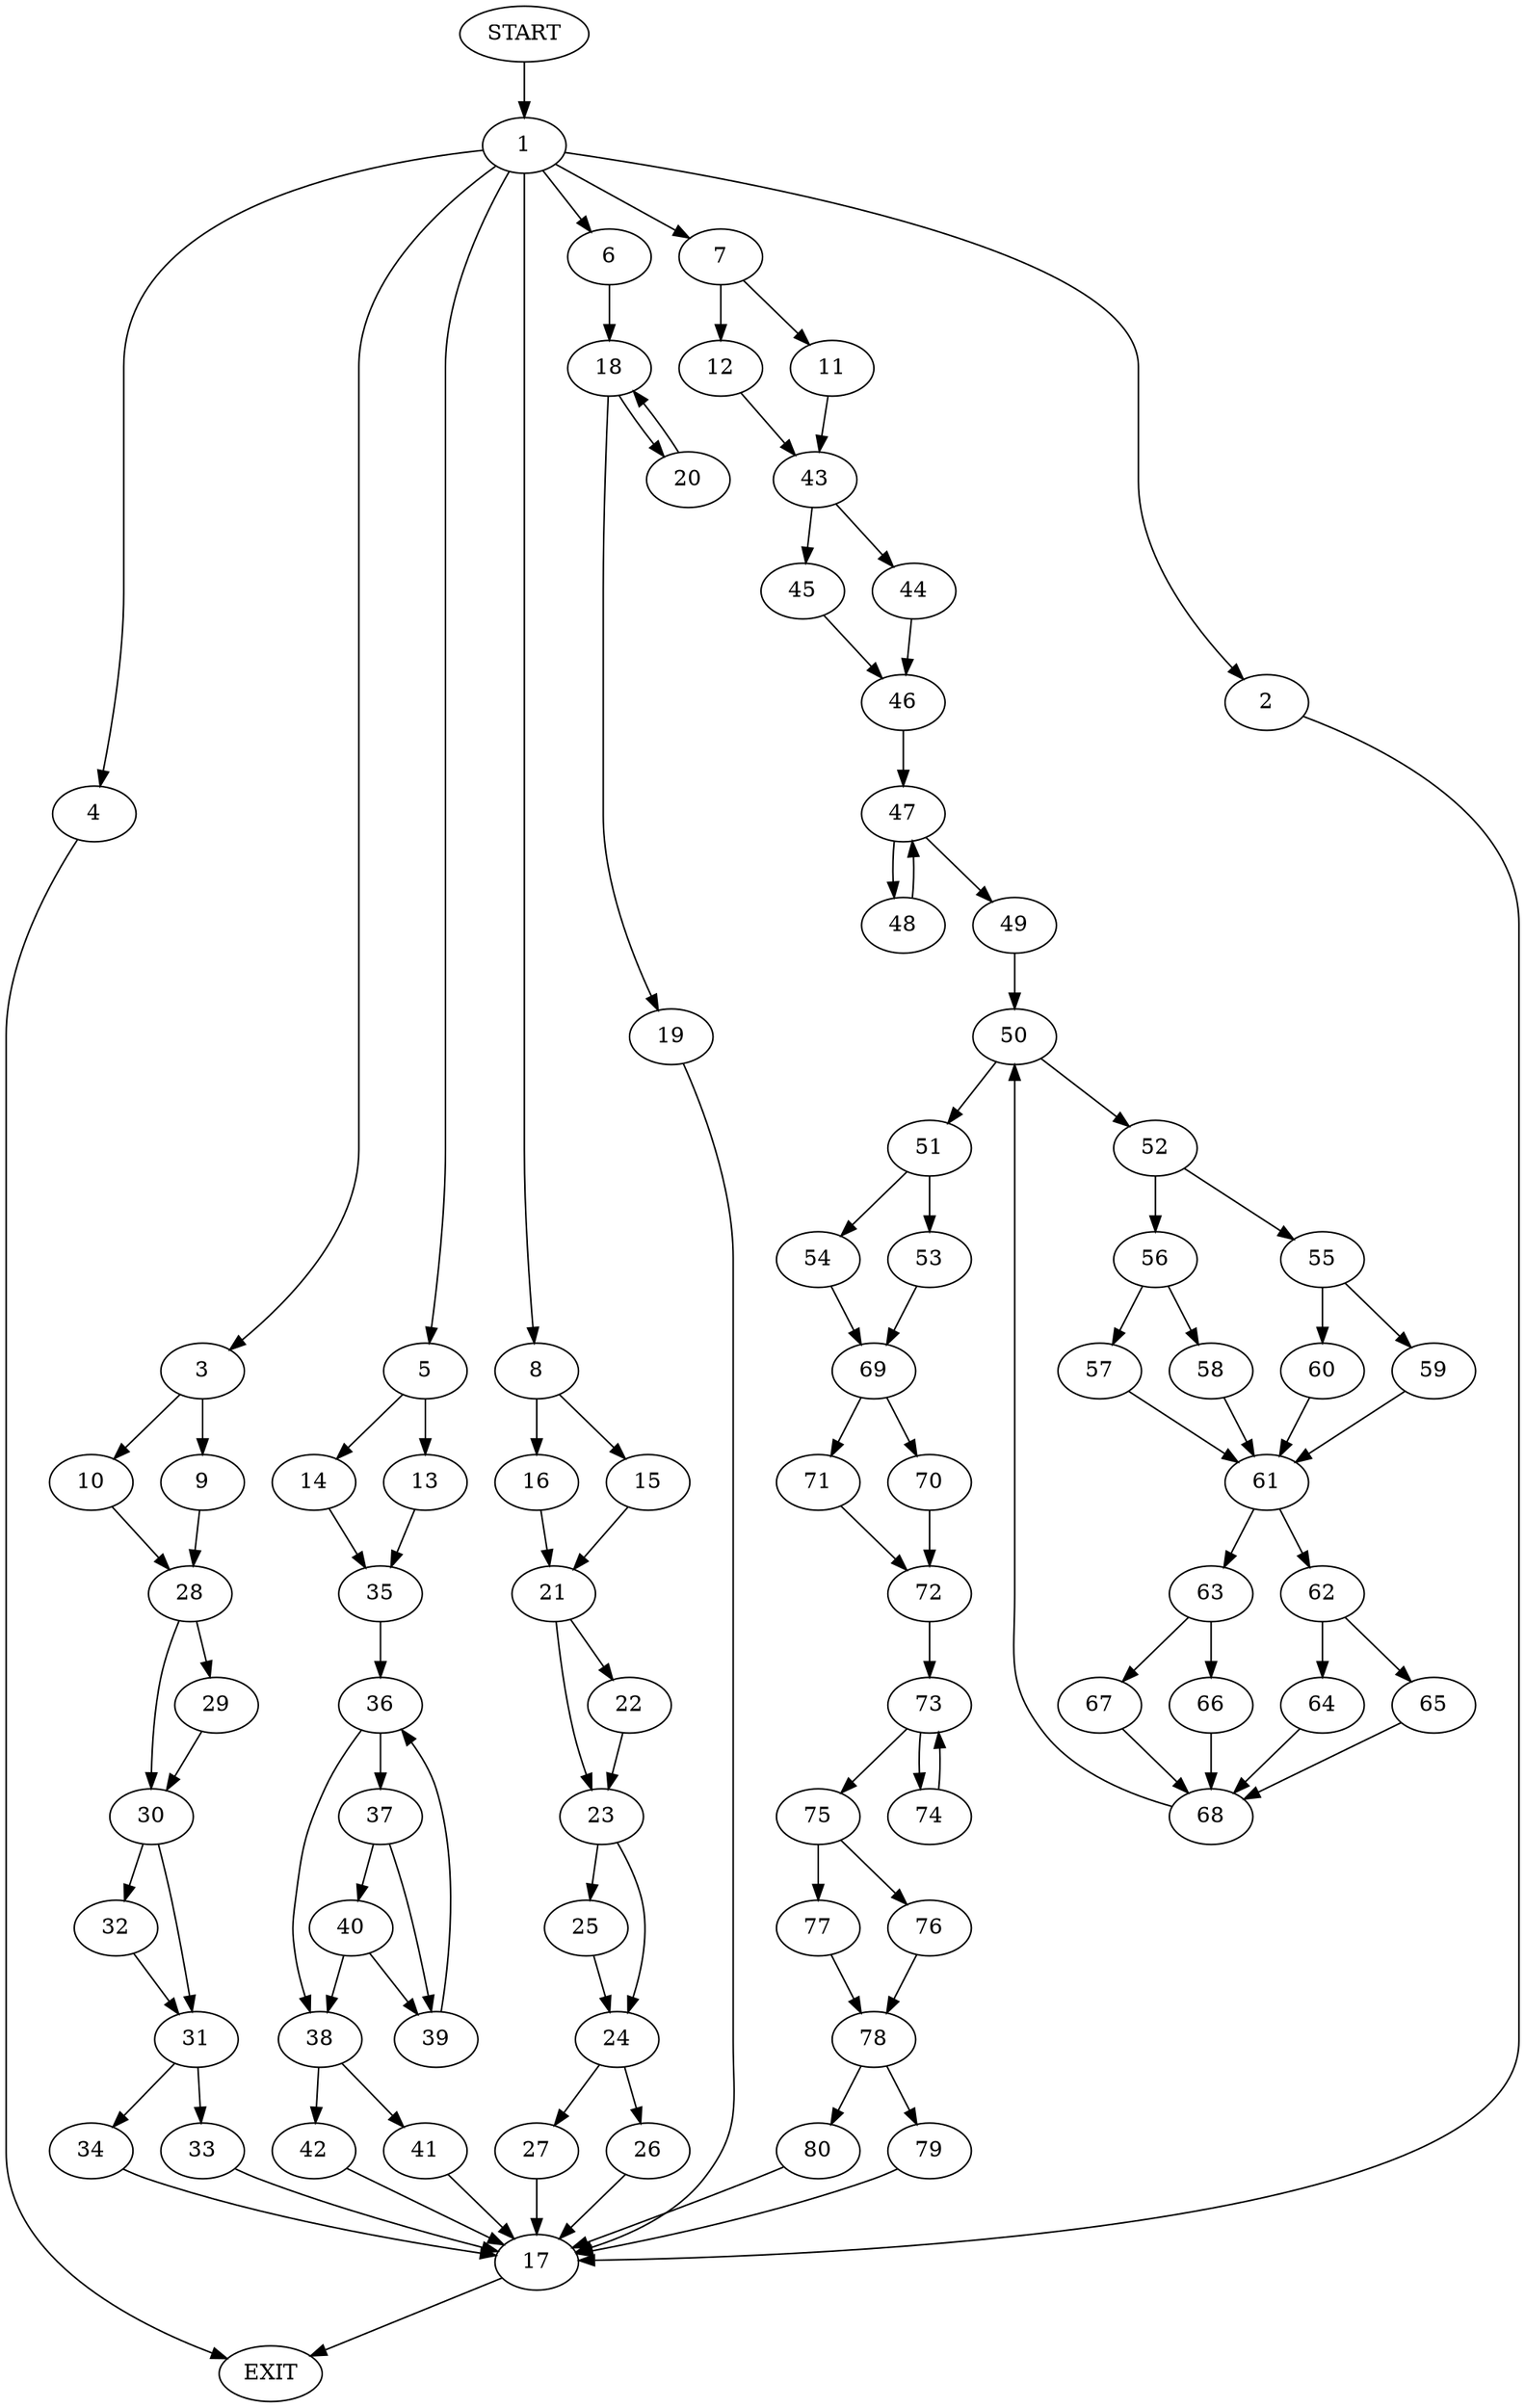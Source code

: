 digraph {
0 [label="START"]
81 [label="EXIT"]
0 -> 1
1 -> 2
1 -> 3
1 -> 4
1 -> 5
1 -> 6
1 -> 7
1 -> 8
3 -> 9
3 -> 10
4 -> 81
7 -> 11
7 -> 12
5 -> 13
5 -> 14
8 -> 15
8 -> 16
2 -> 17
6 -> 18
17 -> 81
18 -> 19
18 -> 20
19 -> 17
20 -> 18
15 -> 21
16 -> 21
21 -> 22
21 -> 23
23 -> 24
23 -> 25
22 -> 23
25 -> 24
24 -> 26
24 -> 27
26 -> 17
27 -> 17
9 -> 28
10 -> 28
28 -> 29
28 -> 30
29 -> 30
30 -> 31
30 -> 32
31 -> 33
31 -> 34
32 -> 31
33 -> 17
34 -> 17
14 -> 35
13 -> 35
35 -> 36
36 -> 37
36 -> 38
37 -> 39
37 -> 40
38 -> 41
38 -> 42
40 -> 38
40 -> 39
39 -> 36
42 -> 17
41 -> 17
12 -> 43
11 -> 43
43 -> 44
43 -> 45
45 -> 46
44 -> 46
46 -> 47
47 -> 48
47 -> 49
48 -> 47
49 -> 50
50 -> 51
50 -> 52
51 -> 53
51 -> 54
52 -> 55
52 -> 56
56 -> 57
56 -> 58
55 -> 59
55 -> 60
58 -> 61
57 -> 61
61 -> 62
61 -> 63
59 -> 61
60 -> 61
62 -> 64
62 -> 65
63 -> 66
63 -> 67
64 -> 68
65 -> 68
68 -> 50
67 -> 68
66 -> 68
53 -> 69
54 -> 69
69 -> 70
69 -> 71
70 -> 72
71 -> 72
72 -> 73
73 -> 74
73 -> 75
75 -> 76
75 -> 77
74 -> 73
77 -> 78
76 -> 78
78 -> 79
78 -> 80
79 -> 17
80 -> 17
}
